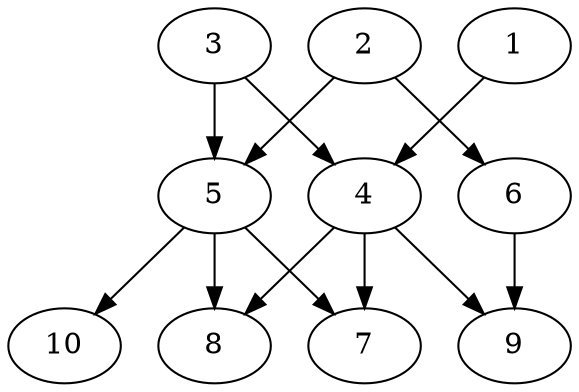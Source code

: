 // DAG automatically generated by daggen at Tue Aug  6 16:21:19 2019
// ./daggen --dot -n 10 --ccr 0.5 --fat 0.8 --regular 0.5 --density 0.5 --mindata 5242880 --maxdata 52428800 
digraph G {
  1 [size="94545920", alpha="0.02", expect_size="47272960"] 
  1 -> 4 [size ="47272960"]
  2 [size="41840640", alpha="0.12", expect_size="20920320"] 
  2 -> 5 [size ="20920320"]
  2 -> 6 [size ="20920320"]
  3 [size="56320000", alpha="0.15", expect_size="28160000"] 
  3 -> 4 [size ="28160000"]
  3 -> 5 [size ="28160000"]
  4 [size="10487808", alpha="0.06", expect_size="5243904"] 
  4 -> 7 [size ="5243904"]
  4 -> 8 [size ="5243904"]
  4 -> 9 [size ="5243904"]
  5 [size="64438272", alpha="0.11", expect_size="32219136"] 
  5 -> 7 [size ="32219136"]
  5 -> 8 [size ="32219136"]
  5 -> 10 [size ="32219136"]
  6 [size="32962560", alpha="0.11", expect_size="16481280"] 
  6 -> 9 [size ="16481280"]
  7 [size="74967040", alpha="0.04", expect_size="37483520"] 
  8 [size="64548864", alpha="0.05", expect_size="32274432"] 
  9 [size="79009792", alpha="0.15", expect_size="39504896"] 
  10 [size="58767360", alpha="0.16", expect_size="29383680"] 
}
